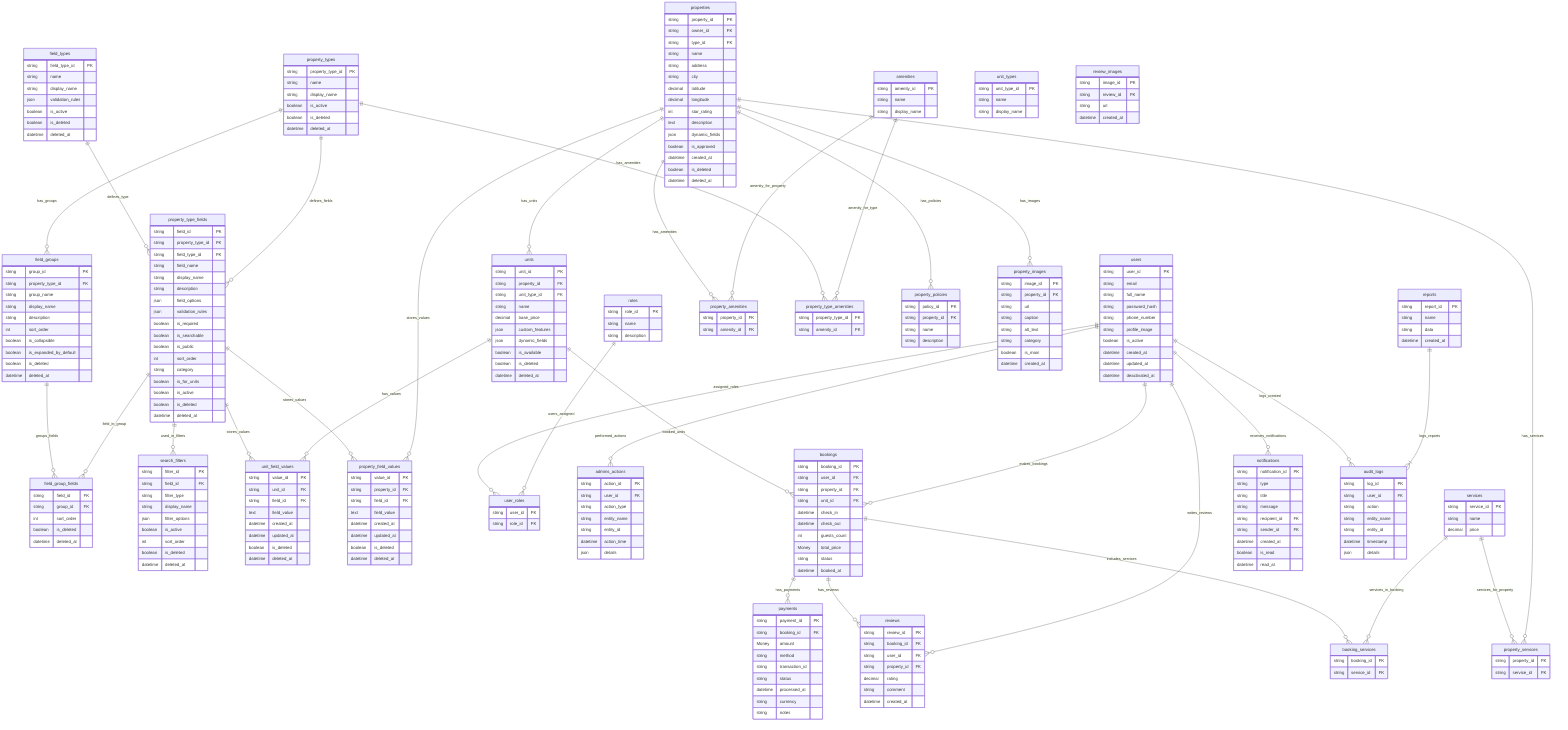 erDiagram
    field_types {
        string field_type_id PK
        string name
        string display_name
        json validation_rules
        boolean is_active
        boolean is_deleted
        datetime deleted_at
    }
    property_types {
        string property_type_id PK
        string name
        string display_name
        boolean is_active
        boolean is_deleted
        datetime deleted_at
    }
    property_type_fields {
        string field_id PK
        string property_type_id FK
        string field_type_id FK
        string field_name
        string display_name
        string description
        json field_options
        json validation_rules
        boolean is_required
        boolean is_searchable
        boolean is_public
        int sort_order
        string category
        boolean is_for_units
        boolean is_active
        boolean is_deleted
        datetime deleted_at
    }
    field_groups {
        string group_id PK
        string property_type_id FK
        string group_name
        string display_name
        string description
        int sort_order
        boolean is_collapsible
        boolean is_expanded_by_default
        boolean is_deleted
        datetime deleted_at
    }
    field_group_fields {
        string field_id FK
        string group_id FK
        int sort_order
        boolean is_deleted
        datetime deleted_at
    }
    search_filters {
        string filter_id PK
        string field_id FK
        string filter_type
        string display_name
        json filter_options
        boolean is_active
        int sort_order
        boolean is_deleted
        datetime deleted_at
    }
    properties {
        string property_id PK
        string owner_id FK
        string type_id FK
        string name
        string address
        string city
        decimal latitude
        decimal longitude
        int star_rating
        text description
        json dynamic_fields
        boolean is_approved
        datetime created_at
        boolean is_deleted
        datetime deleted_at
    }
    units {
        string unit_id PK
        string property_id FK
        string unit_type_id FK
        string name
        decimal base_price
        json custom_features
        json dynamic_fields
        boolean is_available
        boolean is_deleted
        datetime deleted_at
    }
    unit_field_values {
        string value_id PK
        string unit_id FK
        string field_id FK
        text field_value
        datetime created_at
        datetime updated_at
        boolean is_deleted
        datetime deleted_at
    }
    property_field_values {
        string value_id PK
        string property_id FK
        string field_id FK
        text field_value
        datetime created_at
        datetime updated_at
        boolean is_deleted
        datetime deleted_at
    }
    users {
        string user_id PK
        string email
        string full_name
        string password_hash
        string phone_number
        string profile_image
        boolean is_active
        datetime created_at
        datetime updated_at
        datetime deactivated_at
    }
    roles {
        string role_id PK
        string name
        string description
    }
    user_roles {
        string user_id FK
        string role_id FK
    }
    admins_actions {
        string action_id PK
        string user_id FK
        string action_type
        string entity_name
        string entity_id
        datetime action_time
        json details
    }
    amenities {
        string amenity_id PK
        string name
        string display_name
    }
    property_amenities {
        string property_id FK
        string amenity_id FK
    }
    property_type_amenities {
        string property_type_id FK
        string amenity_id FK
    }
    unit_types {
        string unit_type_id PK
        string name
        string display_name
    }
    property_policies {
        string policy_id PK
        string property_id FK
        string name
        string description
    }
    property_images {
        string image_id PK
        string property_id FK
        string url
        string caption
        string alt_text
        string category
        boolean is_main
        datetime created_at
    }
    booking_services {
        string booking_id FK
        string service_id FK
    }
    property_services {
        string property_id FK
        string service_id FK
    }
    services {
        string service_id PK
        string name
        decimal price
    }
    bookings {
        string booking_id PK
        string user_id FK
        string property_id FK
        string unit_id FK
        datetime check_in
        datetime check_out
        int guests_count
        Money total_price
        string status
        datetime booked_at
    }
    payments {
        string payment_id PK
        string booking_id FK
        Money amount
        string method
        string transaction_id
        string status
        datetime processed_at
        string currency
        string notes
    }
    notifications {
        string notification_id PK
        string type
        string title
        string message
        string recipient_id FK
        string sender_id FK
        datetime created_at
        boolean is_read
        datetime read_at
    }
    reviews {
        string review_id PK
        string booking_id FK
        string user_id FK
        string property_id FK
        decimal rating
        string comment
        datetime created_at
    }
    review_images {
        string image_id PK
        string review_id FK
        string url
        datetime created_at
    }
    reports {
        string report_id PK
        string name
        string data
        datetime created_at
    }
    audit_logs {
        string log_id PK
        string user_id FK
        string action
        string entity_name
        string entity_id
        datetime timestamp
        json details
    }

    field_types ||--o{ property_type_fields : defines_type
    property_types ||--o{ property_type_fields : defines_fields
    property_types ||--o{ field_groups : has_groups
    field_groups ||--o{ field_group_fields : groups_fields
    property_type_fields ||--o{ field_group_fields : field_in_group
    property_type_fields ||--o{ unit_field_values : stores_values
    property_type_fields ||--o{ property_field_values : stores_values
    property_type_fields ||--o{ search_filters : used_in_filters
    properties ||--o{ units : has_units
    properties ||--o{ property_field_values : stores_values
    properties ||--o{ property_policies : has_policies
    properties ||--o{ property_amenities : has_amenities
    properties ||--o{ property_images : has_images
    property_types ||--o{ property_type_amenities : has_amenities
    amenities ||--o{ property_amenities : amenity_for_property
    amenities ||--o{ property_type_amenities : amenity_for_type
    units ||--o{ unit_field_values : has_values
    units ||--o{ bookings : booked_units
    bookings ||--o{ payments : has_payments
    bookings ||--o{ reviews : has_reviews
    bookings ||--o{ booking_services : includes_services
    services ||--o{ booking_services : services_in_booking
    services ||--o{ property_services : services_for_property
    properties ||--o{ property_services : has_services
    users ||--o{ bookings : makes_bookings
    users ||--o{ reviews : writes_reviews
    users ||--o{ notifications : receives_notifications
    users ||--o{ user_roles : assigned_roles
    roles ||--o{ user_roles : users_assigned
    users ||--o{ admins_actions : performed_actions
    users ||--o{ audit_logs : logs_created
    reports ||--|{ audit_logs : logs_reports